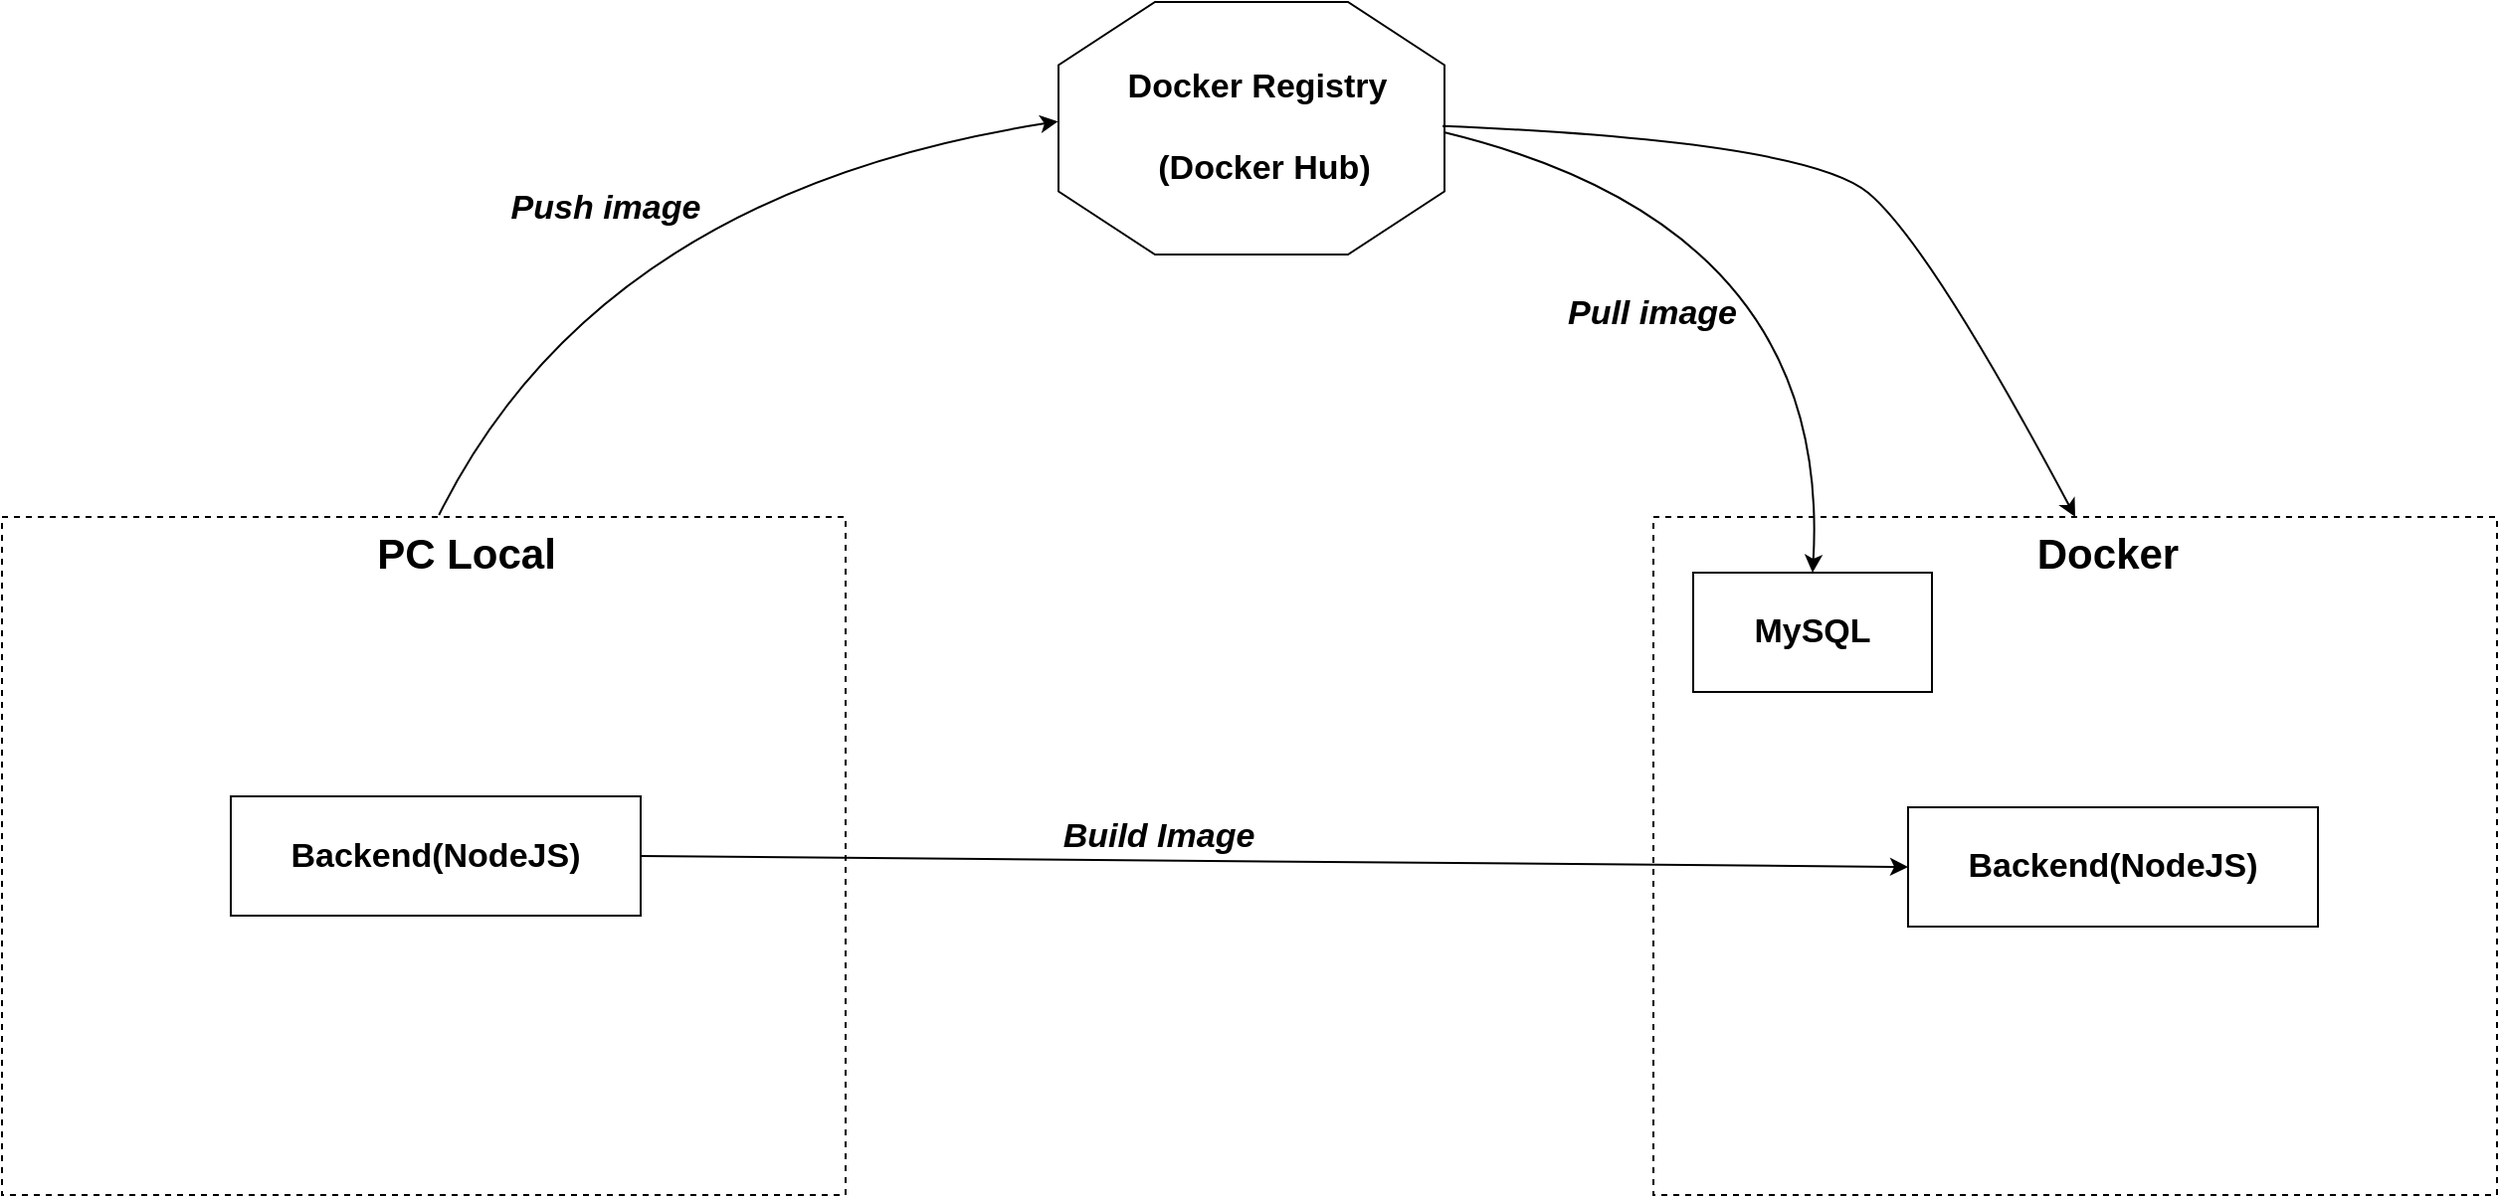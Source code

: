 <mxfile version="21.1.1" type="device">
  <diagram name="Page-1" id="CFuof3SIiI_5MEe_mlcS">
    <mxGraphModel dx="2047" dy="859" grid="0" gridSize="10" guides="1" tooltips="1" connect="1" arrows="1" fold="1" page="0" pageScale="1" pageWidth="850" pageHeight="1100" math="0" shadow="0">
      <root>
        <mxCell id="0" />
        <mxCell id="1" parent="0" />
        <mxCell id="GFBwdJzphjNcXwpNR5Nz-1" value="" style="rounded=0;whiteSpace=wrap;html=1;fillColor=none;dashed=1;" parent="1" vertex="1">
          <mxGeometry x="-322" y="308" width="424" height="341" as="geometry" />
        </mxCell>
        <mxCell id="GFBwdJzphjNcXwpNR5Nz-2" value="" style="rounded=0;whiteSpace=wrap;html=1;fillColor=none;dashed=1;" parent="1" vertex="1">
          <mxGeometry x="508" y="308" width="424" height="341" as="geometry" />
        </mxCell>
        <mxCell id="GFBwdJzphjNcXwpNR5Nz-3" value="" style="verticalLabelPosition=bottom;verticalAlign=top;html=1;shape=mxgraph.basic.polygon;polyCoords=[[0.25,0],[0.75,0],[1,0.25],[1,0.75],[0.75,1],[0.25,1],[0,0.75],[0,0.25]];polyline=0;" parent="1" vertex="1">
          <mxGeometry x="209" y="49" width="194" height="127" as="geometry" />
        </mxCell>
        <mxCell id="GFBwdJzphjNcXwpNR5Nz-4" value="MySQL" style="rounded=0;whiteSpace=wrap;html=1;fontStyle=1;fontSize=17;" parent="1" vertex="1">
          <mxGeometry x="528" y="336" width="120" height="60" as="geometry" />
        </mxCell>
        <mxCell id="GFBwdJzphjNcXwpNR5Nz-5" value="Backend(NodeJS)" style="rounded=0;whiteSpace=wrap;html=1;fontStyle=1;fontSize=17;" parent="1" vertex="1">
          <mxGeometry x="636" y="454" width="206" height="60" as="geometry" />
        </mxCell>
        <mxCell id="GFBwdJzphjNcXwpNR5Nz-6" value="Backend(NodeJS)" style="rounded=0;whiteSpace=wrap;html=1;fontStyle=1;fontSize=17;" parent="1" vertex="1">
          <mxGeometry x="-207" y="448.5" width="206" height="60" as="geometry" />
        </mxCell>
        <mxCell id="GFBwdJzphjNcXwpNR5Nz-8" value="" style="curved=1;endArrow=classic;html=1;rounded=0;exitX=0.518;exitY=-0.003;exitDx=0;exitDy=0;exitPerimeter=0;entryX=-0.001;entryY=0.473;entryDx=0;entryDy=0;entryPerimeter=0;" parent="1" source="GFBwdJzphjNcXwpNR5Nz-1" target="GFBwdJzphjNcXwpNR5Nz-3" edge="1">
          <mxGeometry width="50" height="50" relative="1" as="geometry">
            <mxPoint x="398" y="465" as="sourcePoint" />
            <mxPoint x="448" y="415" as="targetPoint" />
            <Array as="points">
              <mxPoint x="-22" y="145" />
            </Array>
          </mxGeometry>
        </mxCell>
        <mxCell id="GFBwdJzphjNcXwpNR5Nz-10" value="" style="curved=1;endArrow=classic;html=1;rounded=0;entryX=0.5;entryY=0;entryDx=0;entryDy=0;exitX=1.001;exitY=0.517;exitDx=0;exitDy=0;exitPerimeter=0;" parent="1" source="GFBwdJzphjNcXwpNR5Nz-3" target="GFBwdJzphjNcXwpNR5Nz-4" edge="1">
          <mxGeometry width="50" height="50" relative="1" as="geometry">
            <mxPoint x="398" y="465" as="sourcePoint" />
            <mxPoint x="448" y="415" as="targetPoint" />
            <Array as="points">
              <mxPoint x="598" y="162" />
            </Array>
          </mxGeometry>
        </mxCell>
        <mxCell id="GFBwdJzphjNcXwpNR5Nz-12" value="" style="curved=1;endArrow=classic;html=1;rounded=0;exitX=0.995;exitY=0.491;exitDx=0;exitDy=0;exitPerimeter=0;entryX=0.5;entryY=0;entryDx=0;entryDy=0;" parent="1" source="GFBwdJzphjNcXwpNR5Nz-3" target="GFBwdJzphjNcXwpNR5Nz-2" edge="1">
          <mxGeometry width="50" height="50" relative="1" as="geometry">
            <mxPoint x="398" y="465" as="sourcePoint" />
            <mxPoint x="448" y="415" as="targetPoint" />
            <Array as="points">
              <mxPoint x="585" y="119" />
              <mxPoint x="647" y="171" />
            </Array>
          </mxGeometry>
        </mxCell>
        <mxCell id="GFBwdJzphjNcXwpNR5Nz-13" value="" style="endArrow=classic;html=1;rounded=0;exitX=1;exitY=0.5;exitDx=0;exitDy=0;entryX=0;entryY=0.5;entryDx=0;entryDy=0;" parent="1" source="GFBwdJzphjNcXwpNR5Nz-6" target="GFBwdJzphjNcXwpNR5Nz-5" edge="1">
          <mxGeometry width="50" height="50" relative="1" as="geometry">
            <mxPoint x="398" y="465" as="sourcePoint" />
            <mxPoint x="448" y="415" as="targetPoint" />
          </mxGeometry>
        </mxCell>
        <mxCell id="GFBwdJzphjNcXwpNR5Nz-14" value="PC Local" style="text;html=1;strokeColor=none;fillColor=none;align=center;verticalAlign=middle;whiteSpace=wrap;rounded=0;fontSize=21;fontStyle=1" parent="1" vertex="1">
          <mxGeometry x="-144" y="311" width="111" height="30" as="geometry" />
        </mxCell>
        <mxCell id="GFBwdJzphjNcXwpNR5Nz-15" value="Docker" style="text;html=1;strokeColor=none;fillColor=none;align=center;verticalAlign=middle;whiteSpace=wrap;rounded=0;fontSize=21;fontStyle=1" parent="1" vertex="1">
          <mxGeometry x="697" y="311" width="79" height="30" as="geometry" />
        </mxCell>
        <mxCell id="GFBwdJzphjNcXwpNR5Nz-16" value="Push image" style="text;html=1;strokeColor=none;fillColor=none;align=center;verticalAlign=middle;whiteSpace=wrap;rounded=0;fontStyle=3;fontSize=17;" parent="1" vertex="1">
          <mxGeometry x="-75" y="138" width="113" height="30" as="geometry" />
        </mxCell>
        <mxCell id="GFBwdJzphjNcXwpNR5Nz-17" value="Pull image" style="text;html=1;strokeColor=none;fillColor=none;align=center;verticalAlign=middle;whiteSpace=wrap;rounded=0;fontStyle=3;fontSize=17;" parent="1" vertex="1">
          <mxGeometry x="451" y="191" width="113" height="30" as="geometry" />
        </mxCell>
        <mxCell id="GFBwdJzphjNcXwpNR5Nz-18" value="Build Image" style="text;html=1;strokeColor=none;fillColor=none;align=center;verticalAlign=middle;whiteSpace=wrap;rounded=0;fontStyle=3;fontSize=17;" parent="1" vertex="1">
          <mxGeometry x="203" y="454" width="113" height="30" as="geometry" />
        </mxCell>
        <mxCell id="GFBwdJzphjNcXwpNR5Nz-19" value="Docker Registry" style="text;html=1;strokeColor=none;fillColor=none;align=center;verticalAlign=middle;whiteSpace=wrap;rounded=0;fontStyle=1;fontSize=17;" parent="1" vertex="1">
          <mxGeometry x="236" y="77" width="146" height="30" as="geometry" />
        </mxCell>
        <mxCell id="GFBwdJzphjNcXwpNR5Nz-20" value="(Docker Hub)" style="text;html=1;strokeColor=none;fillColor=none;align=center;verticalAlign=middle;whiteSpace=wrap;rounded=0;fontStyle=1;fontSize=17;" parent="1" vertex="1">
          <mxGeometry x="256" y="118" width="113" height="30" as="geometry" />
        </mxCell>
      </root>
    </mxGraphModel>
  </diagram>
</mxfile>
